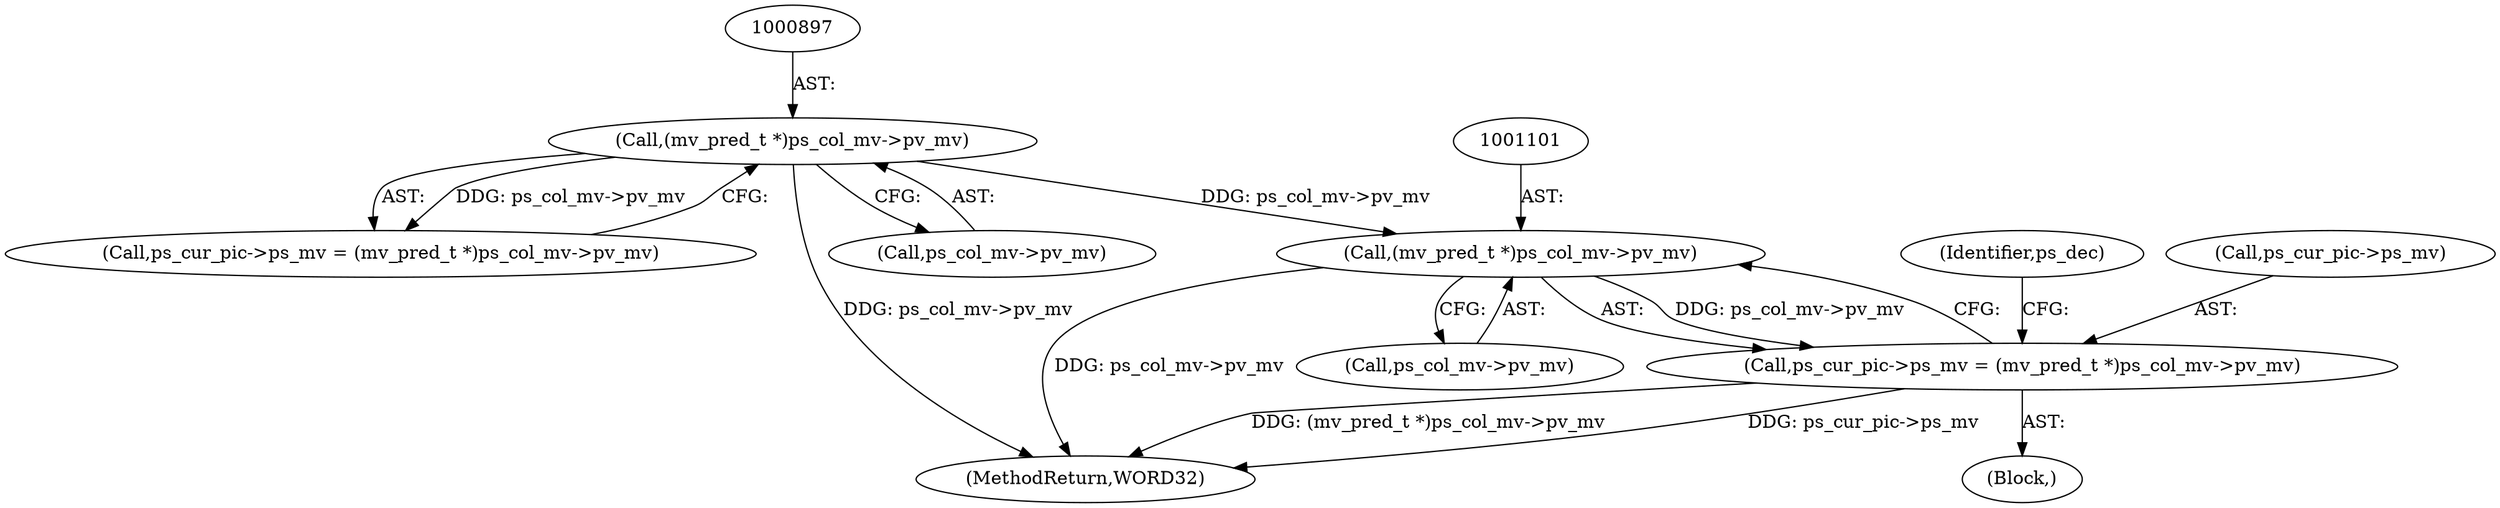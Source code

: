 digraph "0_Android_e629194c62a9a129ce378e08cb1059a8a53f1795_2@pointer" {
"1001100" [label="(Call,(mv_pred_t *)ps_col_mv->pv_mv)"];
"1000896" [label="(Call,(mv_pred_t *)ps_col_mv->pv_mv)"];
"1001096" [label="(Call,ps_cur_pic->ps_mv = (mv_pred_t *)ps_col_mv->pv_mv)"];
"1000892" [label="(Call,ps_cur_pic->ps_mv = (mv_pred_t *)ps_col_mv->pv_mv)"];
"1000944" [label="(Block,)"];
"1002052" [label="(MethodReturn,WORD32)"];
"1001108" [label="(Identifier,ps_dec)"];
"1001100" [label="(Call,(mv_pred_t *)ps_col_mv->pv_mv)"];
"1001102" [label="(Call,ps_col_mv->pv_mv)"];
"1000898" [label="(Call,ps_col_mv->pv_mv)"];
"1001097" [label="(Call,ps_cur_pic->ps_mv)"];
"1001096" [label="(Call,ps_cur_pic->ps_mv = (mv_pred_t *)ps_col_mv->pv_mv)"];
"1000896" [label="(Call,(mv_pred_t *)ps_col_mv->pv_mv)"];
"1001100" -> "1001096"  [label="AST: "];
"1001100" -> "1001102"  [label="CFG: "];
"1001101" -> "1001100"  [label="AST: "];
"1001102" -> "1001100"  [label="AST: "];
"1001096" -> "1001100"  [label="CFG: "];
"1001100" -> "1002052"  [label="DDG: ps_col_mv->pv_mv"];
"1001100" -> "1001096"  [label="DDG: ps_col_mv->pv_mv"];
"1000896" -> "1001100"  [label="DDG: ps_col_mv->pv_mv"];
"1000896" -> "1000892"  [label="AST: "];
"1000896" -> "1000898"  [label="CFG: "];
"1000897" -> "1000896"  [label="AST: "];
"1000898" -> "1000896"  [label="AST: "];
"1000892" -> "1000896"  [label="CFG: "];
"1000896" -> "1002052"  [label="DDG: ps_col_mv->pv_mv"];
"1000896" -> "1000892"  [label="DDG: ps_col_mv->pv_mv"];
"1001096" -> "1000944"  [label="AST: "];
"1001097" -> "1001096"  [label="AST: "];
"1001108" -> "1001096"  [label="CFG: "];
"1001096" -> "1002052"  [label="DDG: ps_cur_pic->ps_mv"];
"1001096" -> "1002052"  [label="DDG: (mv_pred_t *)ps_col_mv->pv_mv"];
}
